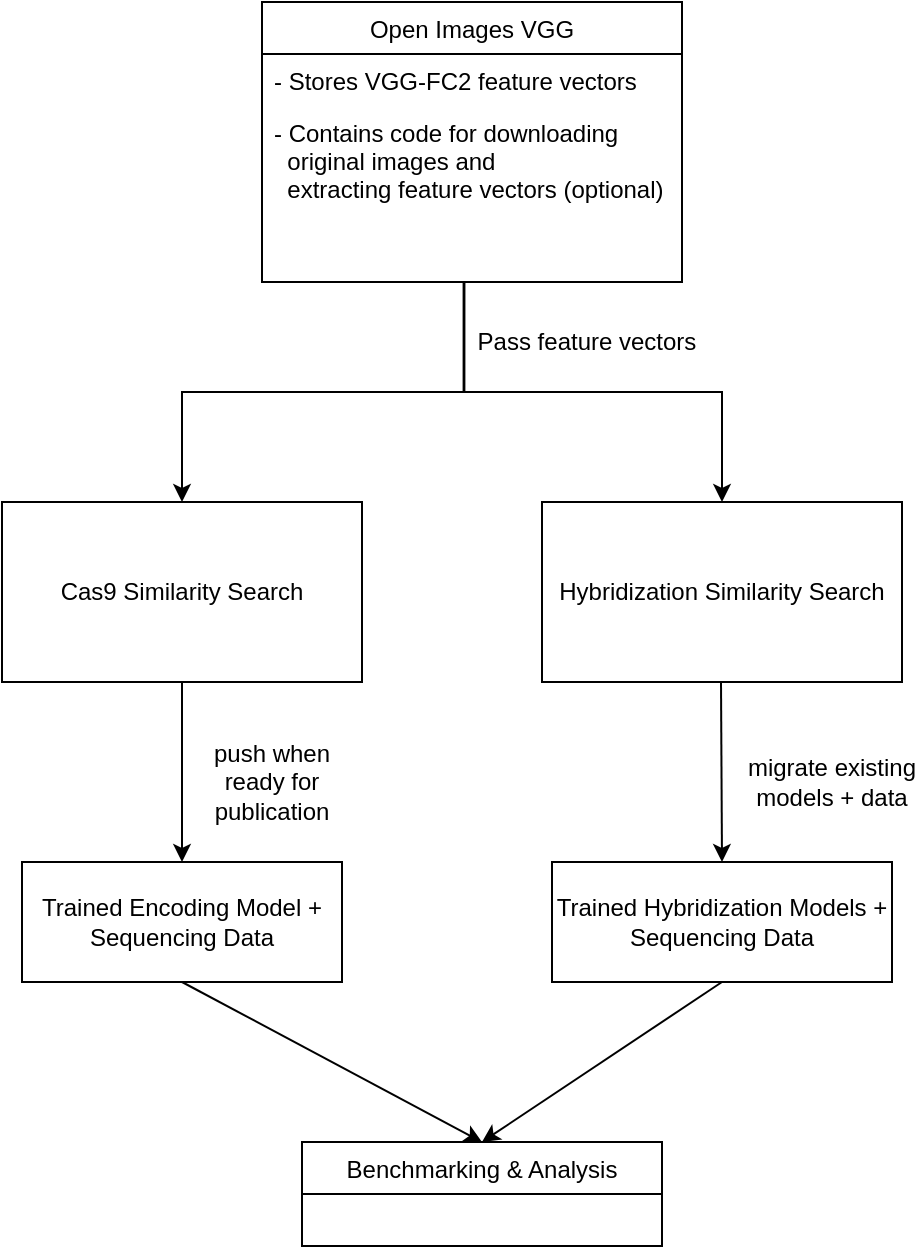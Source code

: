 <mxfile version="14.7.7"><diagram id="Humi7FcZjtlSW31uVvnI" name="Page-1"><mxGraphModel dx="784" dy="1594" grid="1" gridSize="10" guides="1" tooltips="1" connect="1" arrows="1" fold="1" page="1" pageScale="1" pageWidth="850" pageHeight="1100" math="0" shadow="0"><root><mxCell id="0"/><mxCell id="1" parent="0"/><mxCell id="xqp8YpmN7gRJZG1m6C9N-1" value="&lt;div&gt;Cas9 Similarity Search&lt;/div&gt;" style="rounded=0;whiteSpace=wrap;html=1;" parent="1" vertex="1"><mxGeometry x="110" y="140" width="180" height="90" as="geometry"/></mxCell><mxCell id="M3b7rHDJ9L7eg8DUIFfw-1" value="&lt;div&gt;Hybridization Similarity Search&lt;/div&gt;" style="rounded=0;whiteSpace=wrap;html=1;" parent="1" vertex="1"><mxGeometry x="380" y="140" width="180" height="90" as="geometry"/></mxCell><mxCell id="M3b7rHDJ9L7eg8DUIFfw-4" style="edgeStyle=orthogonalEdgeStyle;rounded=0;orthogonalLoop=1;jettySize=auto;html=1;exitX=0.482;exitY=1.005;exitDx=0;exitDy=0;exitPerimeter=0;" parent="1" source="M3b7rHDJ9L7eg8DUIFfw-16" target="xqp8YpmN7gRJZG1m6C9N-1" edge="1"><mxGeometry relative="1" as="geometry"><mxPoint x="335" y="60" as="sourcePoint"/></mxGeometry></mxCell><mxCell id="M3b7rHDJ9L7eg8DUIFfw-5" style="edgeStyle=orthogonalEdgeStyle;rounded=0;orthogonalLoop=1;jettySize=auto;html=1;exitX=0.48;exitY=1.004;exitDx=0;exitDy=0;exitPerimeter=0;" parent="1" source="M3b7rHDJ9L7eg8DUIFfw-16" target="M3b7rHDJ9L7eg8DUIFfw-1" edge="1"><mxGeometry relative="1" as="geometry"><mxPoint x="335" y="60" as="sourcePoint"/><mxPoint x="210" y="150" as="targetPoint"/></mxGeometry></mxCell><mxCell id="M3b7rHDJ9L7eg8DUIFfw-6" value="&lt;div&gt;Trained Hybridization Models + Sequencing Data&lt;br&gt;&lt;/div&gt;" style="rounded=0;whiteSpace=wrap;html=1;" parent="1" vertex="1"><mxGeometry x="385" y="320" width="170" height="60" as="geometry"/></mxCell><mxCell id="M3b7rHDJ9L7eg8DUIFfw-7" value="&lt;div&gt;Trained Encoding Model + Sequencing Data&lt;br&gt;&lt;/div&gt;" style="rounded=0;whiteSpace=wrap;html=1;" parent="1" vertex="1"><mxGeometry x="120" y="320" width="160" height="60" as="geometry"/></mxCell><mxCell id="M3b7rHDJ9L7eg8DUIFfw-8" value="" style="endArrow=classic;html=1;exitX=0.5;exitY=1;exitDx=0;exitDy=0;" parent="1" source="xqp8YpmN7gRJZG1m6C9N-1" edge="1"><mxGeometry width="50" height="50" relative="1" as="geometry"><mxPoint x="360" y="370" as="sourcePoint"/><mxPoint x="200" y="320" as="targetPoint"/></mxGeometry></mxCell><mxCell id="M3b7rHDJ9L7eg8DUIFfw-9" value="" style="endArrow=classic;html=1;exitX=0.5;exitY=1;exitDx=0;exitDy=0;entryX=0.5;entryY=0;entryDx=0;entryDy=0;" parent="1" target="M3b7rHDJ9L7eg8DUIFfw-6" edge="1"><mxGeometry width="50" height="50" relative="1" as="geometry"><mxPoint x="469.5" y="230" as="sourcePoint"/><mxPoint x="470" y="310" as="targetPoint"/></mxGeometry></mxCell><mxCell id="M3b7rHDJ9L7eg8DUIFfw-11" value="push when ready for publication" style="text;html=1;strokeColor=none;fillColor=none;align=center;verticalAlign=middle;whiteSpace=wrap;rounded=0;" parent="1" vertex="1"><mxGeometry x="200" y="270" width="90" height="20" as="geometry"/></mxCell><mxCell id="M3b7rHDJ9L7eg8DUIFfw-13" value="migrate existing models + data" style="text;html=1;strokeColor=none;fillColor=none;align=center;verticalAlign=middle;whiteSpace=wrap;rounded=0;" parent="1" vertex="1"><mxGeometry x="480" y="280" width="90" as="geometry"/></mxCell><mxCell id="M3b7rHDJ9L7eg8DUIFfw-14" value="Open Images VGG" style="swimlane;fontStyle=0;childLayout=stackLayout;horizontal=1;startSize=26;horizontalStack=0;resizeParent=1;resizeParentMax=0;resizeLast=0;collapsible=1;marginBottom=0;" parent="1" vertex="1"><mxGeometry x="240" y="-110" width="210" height="140" as="geometry"/></mxCell><mxCell id="M3b7rHDJ9L7eg8DUIFfw-15" value="- Stores VGG-FC2 feature vectors" style="text;strokeColor=none;fillColor=none;align=left;verticalAlign=top;spacingLeft=4;spacingRight=4;overflow=hidden;rotatable=0;points=[[0,0.5],[1,0.5]];portConstraint=eastwest;" parent="M3b7rHDJ9L7eg8DUIFfw-14" vertex="1"><mxGeometry y="26" width="210" height="26" as="geometry"/></mxCell><mxCell id="M3b7rHDJ9L7eg8DUIFfw-16" value="- Contains code for downloading&#xA;  original images and&#xA;  extracting feature vectors (optional)&#xA;&#xA;" style="text;strokeColor=none;fillColor=none;align=left;verticalAlign=top;spacingLeft=4;spacingRight=4;overflow=hidden;rotatable=0;points=[[0,0.5],[1,0.5]];portConstraint=eastwest;" parent="M3b7rHDJ9L7eg8DUIFfw-14" vertex="1"><mxGeometry y="52" width="210" height="88" as="geometry"/></mxCell><mxCell id="M3b7rHDJ9L7eg8DUIFfw-19" value="Pass feature vectors" style="text;html=1;strokeColor=none;fillColor=none;align=center;verticalAlign=middle;whiteSpace=wrap;rounded=0;" parent="1" vertex="1"><mxGeometry x="345" y="50" width="115" height="20" as="geometry"/></mxCell><mxCell id="k0lVkzvNWL98oohtsKqm-1" value="Benchmarking &amp; Analysis" style="swimlane;fontStyle=0;childLayout=stackLayout;horizontal=1;startSize=26;horizontalStack=0;resizeParent=1;resizeParentMax=0;resizeLast=0;collapsible=1;marginBottom=0;" vertex="1" parent="1"><mxGeometry x="260" y="460" width="180" height="52" as="geometry"/></mxCell><mxCell id="k0lVkzvNWL98oohtsKqm-5" value="" style="endArrow=classic;html=1;exitX=0.5;exitY=1;exitDx=0;exitDy=0;entryX=0.5;entryY=0;entryDx=0;entryDy=0;" edge="1" parent="1" source="M3b7rHDJ9L7eg8DUIFfw-7" target="k0lVkzvNWL98oohtsKqm-1"><mxGeometry width="50" height="50" relative="1" as="geometry"><mxPoint x="400" y="290" as="sourcePoint"/><mxPoint x="450" y="240" as="targetPoint"/></mxGeometry></mxCell><mxCell id="k0lVkzvNWL98oohtsKqm-6" value="" style="endArrow=classic;html=1;exitX=0.5;exitY=1;exitDx=0;exitDy=0;" edge="1" parent="1" source="M3b7rHDJ9L7eg8DUIFfw-6"><mxGeometry width="50" height="50" relative="1" as="geometry"><mxPoint x="400" y="290" as="sourcePoint"/><mxPoint x="350" y="460" as="targetPoint"/></mxGeometry></mxCell></root></mxGraphModel></diagram></mxfile>